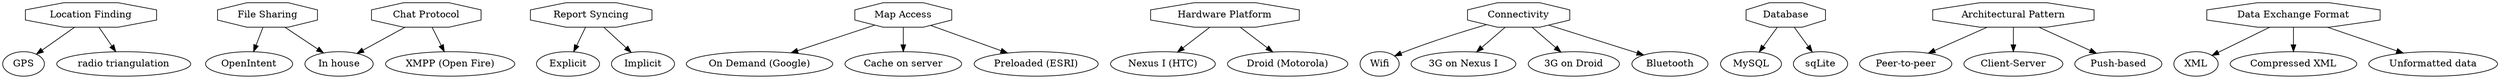 digraph G { 
"Location Finding" [shape = polygon, sides =8] 
"Location Finding" -> "GPS"
"Location Finding" -> "radio triangulation"
"File Sharing" [shape = polygon, sides =8] 
"File Sharing" -> "OpenIntent"
"File Sharing" -> "In house"
"Report Syncing" [shape = polygon, sides =8] 
"Report Syncing" -> "Explicit"
"Report Syncing" -> "Implicit"
"Chat Protocol" [shape = polygon, sides =8] 
"Chat Protocol" -> "XMPP (Open Fire)"
"Chat Protocol" -> "In house"
"Map Access" [shape = polygon, sides =8] 
"Map Access" -> "On Demand (Google)"
"Map Access" -> "Cache on server"
"Map Access" -> "Preloaded (ESRI)"
"Hardware Platform" [shape = polygon, sides =8] 
"Hardware Platform" -> "Nexus I (HTC)"
"Hardware Platform" -> "Droid (Motorola)"
"Connectivity" [shape = polygon, sides =8] 
"Connectivity" -> "Wifi"
"Connectivity" -> "3G on Nexus I"
"Connectivity" -> "3G on Droid"
"Connectivity" -> "Bluetooth"
"Database" [shape = polygon, sides =8] 
"Database" -> "MySQL"
"Database" -> "sqLite"
"Architectural Pattern" [shape = polygon, sides =8] 
"Architectural Pattern" -> "Peer-to-peer"
"Architectural Pattern" -> "Client-Server"
"Architectural Pattern" -> "Push-based"
"Data Exchange Format" [shape = polygon, sides =8] 
"Data Exchange Format" -> "XML"
"Data Exchange Format" -> "Compressed XML"
"Data Exchange Format" -> "Unformatted data"
}
